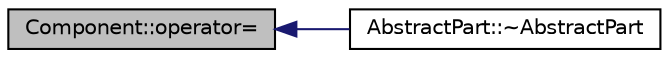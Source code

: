 digraph "Component::operator="
{
  edge [fontname="Helvetica",fontsize="10",labelfontname="Helvetica",labelfontsize="10"];
  node [fontname="Helvetica",fontsize="10",shape=record];
  rankdir="LR";
  Node226 [label="Component::operator=",height=0.2,width=0.4,color="black", fillcolor="grey75", style="filled", fontcolor="black"];
  Node226 -> Node227 [dir="back",color="midnightblue",fontsize="10",style="solid",fontname="Helvetica"];
  Node227 [label="AbstractPart::~AbstractPart",height=0.2,width=0.4,color="black", fillcolor="white", style="filled",URL="$classAbstractPart.html#a989bfca6169c8541e02a2c92c03b1065",tooltip="Default destructor. "];
}
